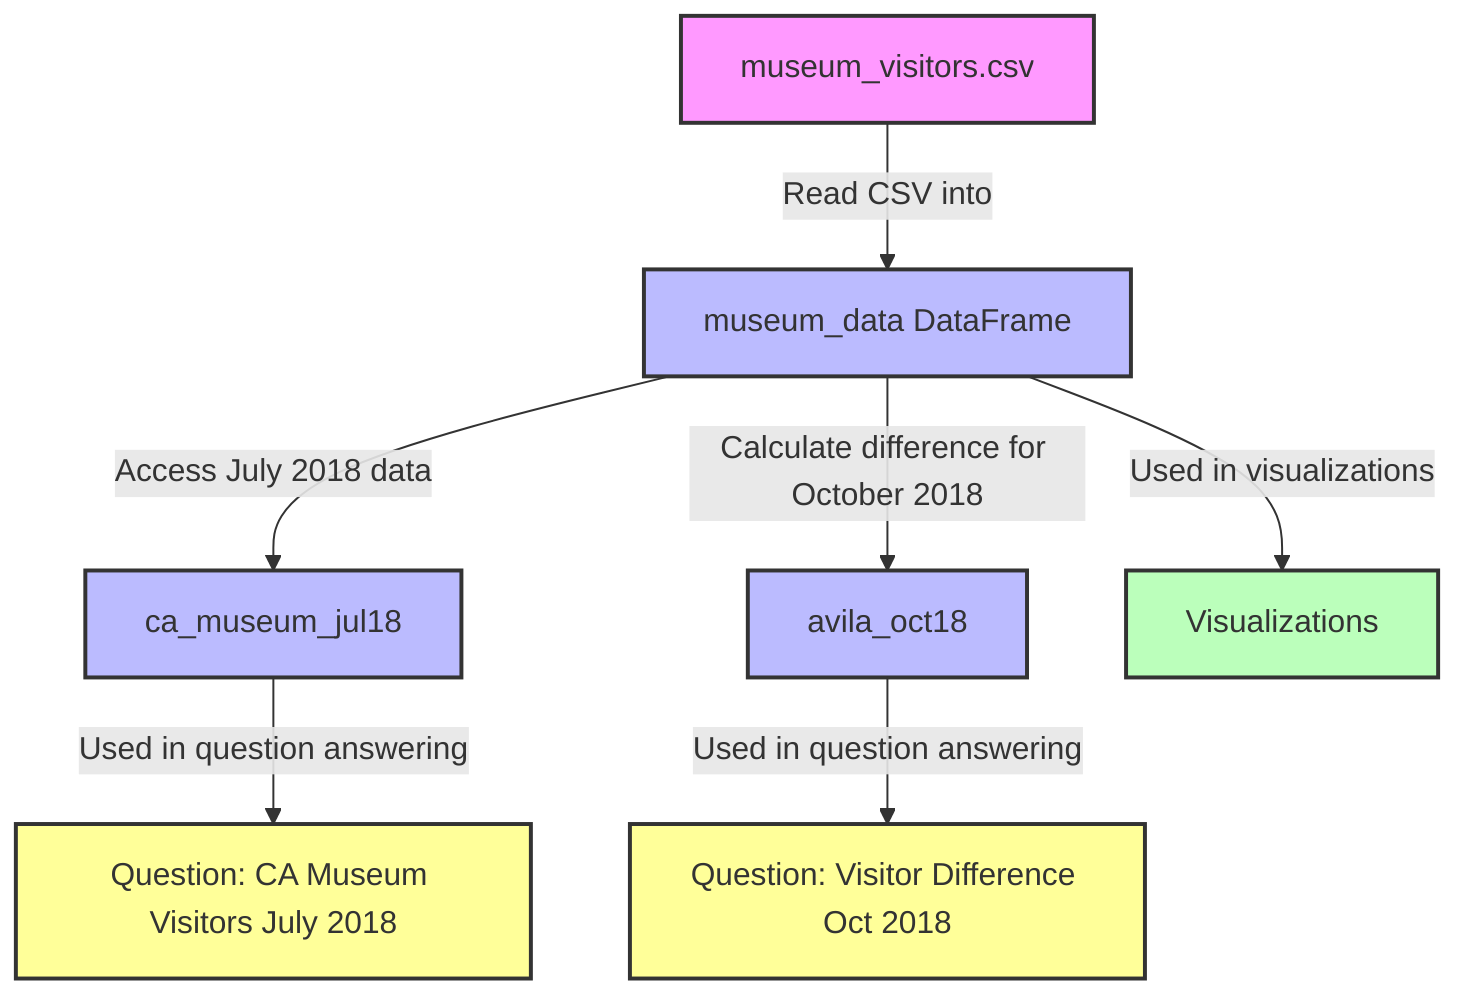 flowchart TD
    %% Data source node
    DS1["museum_visitors.csv"] -->|Read CSV into| D1["museum_data DataFrame"]
    
    %% Data Transformation and Loading
    D1["museum_data DataFrame"] -- "Access July 2018 data" --> D2["ca_museum_jul18"]
    D1["museum_data DataFrame"] -- "Calculate difference for October 2018" --> D3["avila_oct18"]
    
    %% Data usage
    D1["museum_data DataFrame"] -->|"Used in visualizations"| VIZ["Visualizations"]
    D2["ca_museum_jul18"] -->|"Used in question answering"| QA1["Question: CA Museum Visitors July 2018"]
    D3["avila_oct18"] -->|"Used in question answering"| QA2["Question: Visitor Difference Oct 2018"]

    %% Explanation of the main nodes
    classDef source fill:#f9f,stroke:#333,stroke-width:2px;
    classDef data fill:#bbf,stroke:#333,stroke-width:2px;
    classDef process fill:#ff9,stroke:#333,stroke-width:2px;
    classDef visualization fill:#bfb,stroke:#333,stroke-width:2px;

    class DS1 source;
    class D1,D2,D3 data;
    class VIZ visualization;
    class QA1,QA2 process;